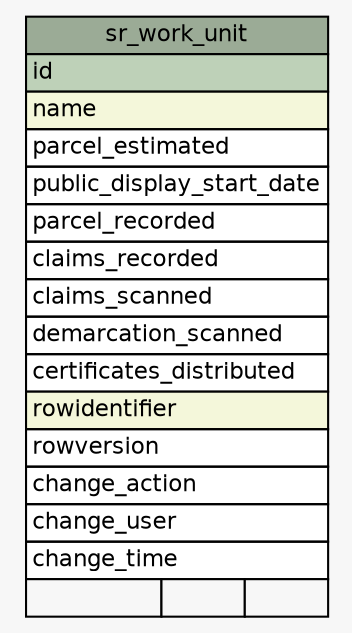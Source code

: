 // dot 2.36.0 on Windows 7 6.1
// SchemaSpy rev 590
digraph "sr_work_unit" {
  graph [
    rankdir="RL"
    bgcolor="#f7f7f7"
    nodesep="0.18"
    ranksep="0.46"
    fontname="Helvetica"
    fontsize="11"
  ];
  node [
    fontname="Helvetica"
    fontsize="11"
    shape="plaintext"
  ];
  edge [
    arrowsize="0.8"
  ];
  "sr_work_unit" [
    label=<
    <TABLE BORDER="0" CELLBORDER="1" CELLSPACING="0" BGCOLOR="#ffffff">
      <TR><TD COLSPAN="3" BGCOLOR="#9bab96" ALIGN="CENTER">sr_work_unit</TD></TR>
      <TR><TD PORT="id" COLSPAN="3" BGCOLOR="#bed1b8" ALIGN="LEFT">id</TD></TR>
      <TR><TD PORT="name" COLSPAN="3" BGCOLOR="#f4f7da" ALIGN="LEFT">name</TD></TR>
      <TR><TD PORT="parcel_estimated" COLSPAN="3" ALIGN="LEFT">parcel_estimated</TD></TR>
      <TR><TD PORT="public_display_start_date" COLSPAN="3" ALIGN="LEFT">public_display_start_date</TD></TR>
      <TR><TD PORT="parcel_recorded" COLSPAN="3" ALIGN="LEFT">parcel_recorded</TD></TR>
      <TR><TD PORT="claims_recorded" COLSPAN="3" ALIGN="LEFT">claims_recorded</TD></TR>
      <TR><TD PORT="claims_scanned" COLSPAN="3" ALIGN="LEFT">claims_scanned</TD></TR>
      <TR><TD PORT="demarcation_scanned" COLSPAN="3" ALIGN="LEFT">demarcation_scanned</TD></TR>
      <TR><TD PORT="certificates_distributed" COLSPAN="3" ALIGN="LEFT">certificates_distributed</TD></TR>
      <TR><TD PORT="rowidentifier" COLSPAN="3" BGCOLOR="#f4f7da" ALIGN="LEFT">rowidentifier</TD></TR>
      <TR><TD PORT="rowversion" COLSPAN="3" ALIGN="LEFT">rowversion</TD></TR>
      <TR><TD PORT="change_action" COLSPAN="3" ALIGN="LEFT">change_action</TD></TR>
      <TR><TD PORT="change_user" COLSPAN="3" ALIGN="LEFT">change_user</TD></TR>
      <TR><TD PORT="change_time" COLSPAN="3" ALIGN="LEFT">change_time</TD></TR>
      <TR><TD ALIGN="LEFT" BGCOLOR="#f7f7f7">  </TD><TD ALIGN="RIGHT" BGCOLOR="#f7f7f7">  </TD><TD ALIGN="RIGHT" BGCOLOR="#f7f7f7">  </TD></TR>
    </TABLE>>
    URL="tables/sr_work_unit.html"
    tooltip="sr_work_unit"
  ];
}

